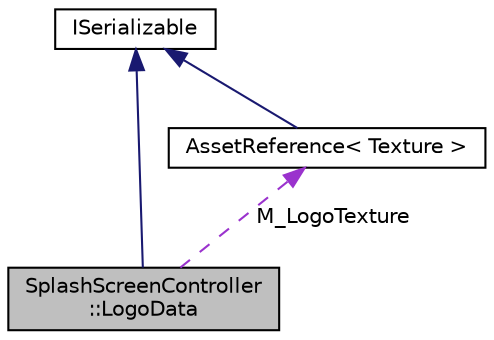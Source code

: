 digraph "SplashScreenController::LogoData"
{
 // LATEX_PDF_SIZE
  edge [fontname="Helvetica",fontsize="10",labelfontname="Helvetica",labelfontsize="10"];
  node [fontname="Helvetica",fontsize="10",shape=record];
  Node1 [label="SplashScreenController\l::LogoData",height=0.2,width=0.4,color="black", fillcolor="grey75", style="filled", fontcolor="black",tooltip=" "];
  Node2 -> Node1 [dir="back",color="midnightblue",fontsize="10",style="solid",fontname="Helvetica"];
  Node2 [label="ISerializable",height=0.2,width=0.4,color="black", fillcolor="white", style="filled",URL="$db/df8/classISerializable.html",tooltip="interface for all serializable objects"];
  Node3 -> Node1 [dir="back",color="darkorchid3",fontsize="10",style="dashed",label=" M_LogoTexture" ,fontname="Helvetica"];
  Node3 [label="AssetReference\< Texture \>",height=0.2,width=0.4,color="black", fillcolor="white", style="filled",URL="$d9/da4/classAssetReference.html",tooltip=" "];
  Node2 -> Node3 [dir="back",color="midnightblue",fontsize="10",style="solid",fontname="Helvetica"];
}
